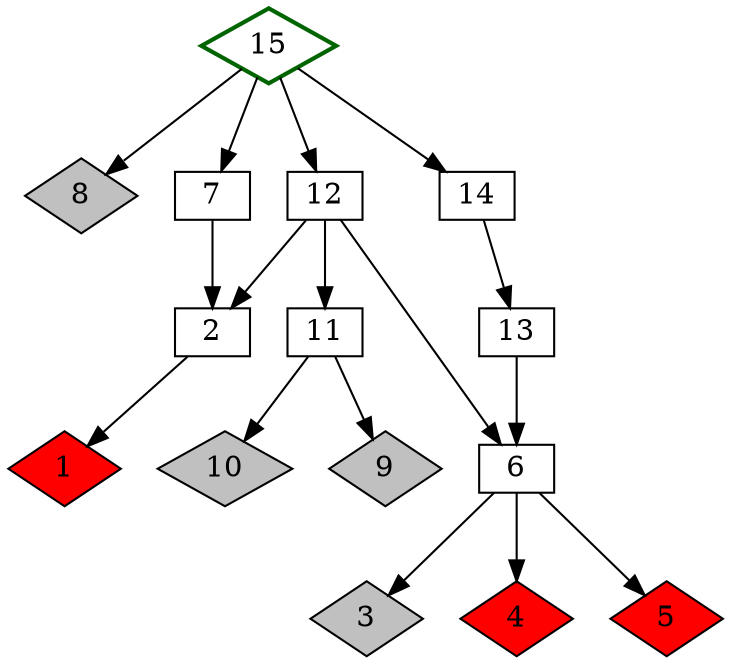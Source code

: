 digraph G {
	{
	node [shape=diamond, style=bold]
	15[color=darkgreen]
	}
	{
	node [shape=diamond, style=filled]
	1, 3, 4, 5, 8, 9, 10 [fillcolor=grey]
	}
	{
	node [shape=box, width=0.5, height=0.3]
	2, 6, 7, 11, 12, 13, 14
	}
	{
	node [shape=diamond, style=filled]
	1, 4, 5 [fillcolor=red]
	}
2 -> 1
6 -> 3, 4, 5
7 -> 2
11 -> 9, 10
12 -> 2, 6, 11
13 -> 6
14 -> 13
15 -> 7, 8, 12, 14
}